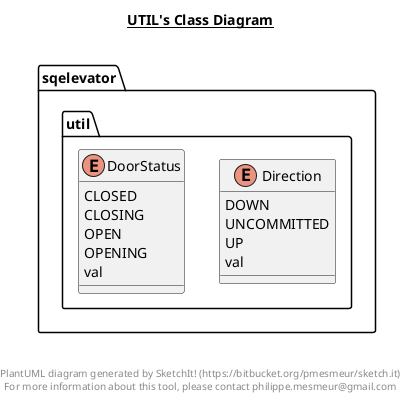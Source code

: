 @startuml

title __UTIL's Class Diagram__\n

  namespace sqelevator {
    namespace util {
      enum Direction {
        DOWN
        UNCOMMITTED
        UP
        val
      }
    }
  }
  

  namespace sqelevator {
    namespace util {
      enum DoorStatus {
        CLOSED
        CLOSING
        OPEN
        OPENING
        val
      }
    }
  }
  



right footer


PlantUML diagram generated by SketchIt! (https://bitbucket.org/pmesmeur/sketch.it)
For more information about this tool, please contact philippe.mesmeur@gmail.com
endfooter

@enduml
